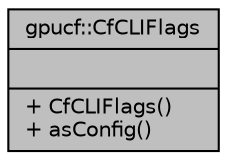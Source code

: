 digraph "gpucf::CfCLIFlags"
{
 // INTERACTIVE_SVG=YES
  bgcolor="transparent";
  edge [fontname="Helvetica",fontsize="10",labelfontname="Helvetica",labelfontsize="10"];
  node [fontname="Helvetica",fontsize="10",shape=record];
  Node1 [label="{gpucf::CfCLIFlags\n||+ CfCLIFlags()\l+ asConfig()\l}",height=0.2,width=0.4,color="black", fillcolor="grey75", style="filled", fontcolor="black"];
}

